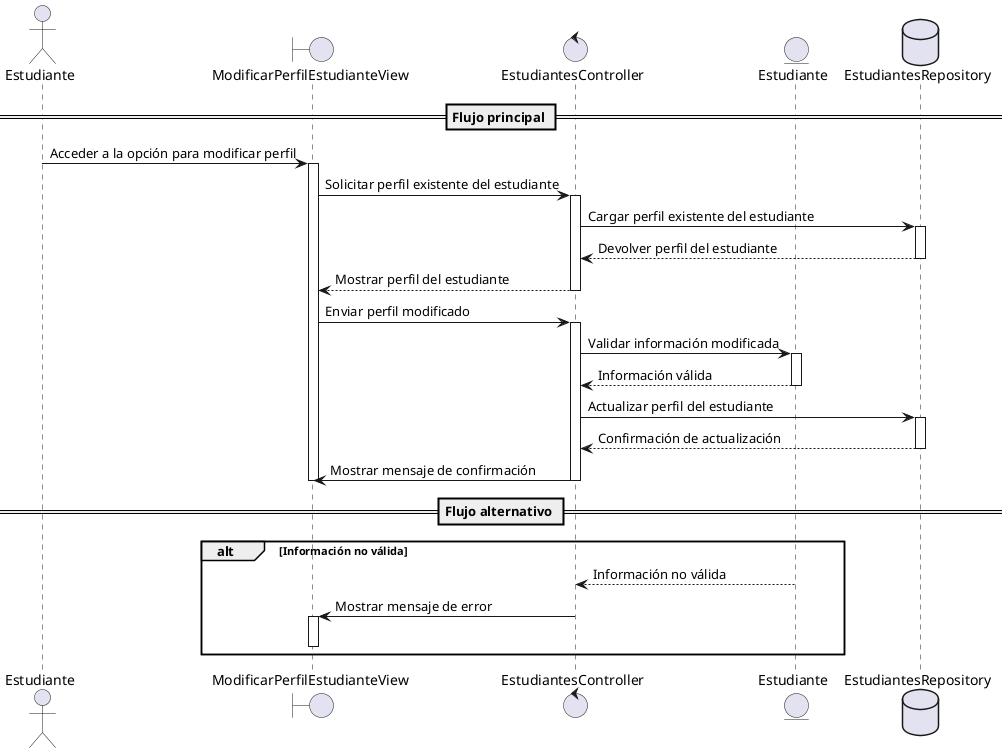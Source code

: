 @startuml
actor Estudiante
boundary "ModificarPerfilEstudianteView" as View
control "EstudiantesController" as Controller
entity "Estudiante" as Model
database "EstudiantesRepository" as Repository

== Flujo principal ==
Estudiante -> View : Acceder a la opción para modificar perfil
activate View
View -> Controller : Solicitar perfil existente del estudiante
activate Controller
Controller -> Repository : Cargar perfil existente del estudiante
activate Repository
Repository --> Controller : Devolver perfil del estudiante
deactivate Repository
Controller --> View : Mostrar perfil del estudiante
deactivate Controller
View -> Controller : Enviar perfil modificado
activate Controller
Controller -> Model : Validar información modificada
activate Model
Model --> Controller : Información válida
deactivate Model
Controller -> Repository : Actualizar perfil del estudiante
activate Repository
Repository --> Controller : Confirmación de actualización
deactivate Repository
Controller -> View : Mostrar mensaje de confirmación
deactivate Controller
deactivate View

== Flujo alternativo ==
alt Información no válida
    Model --> Controller : Información no válida
    deactivate Model
    Controller -> View : Mostrar mensaje de error
    activate View
    deactivate View
end

@enduml
